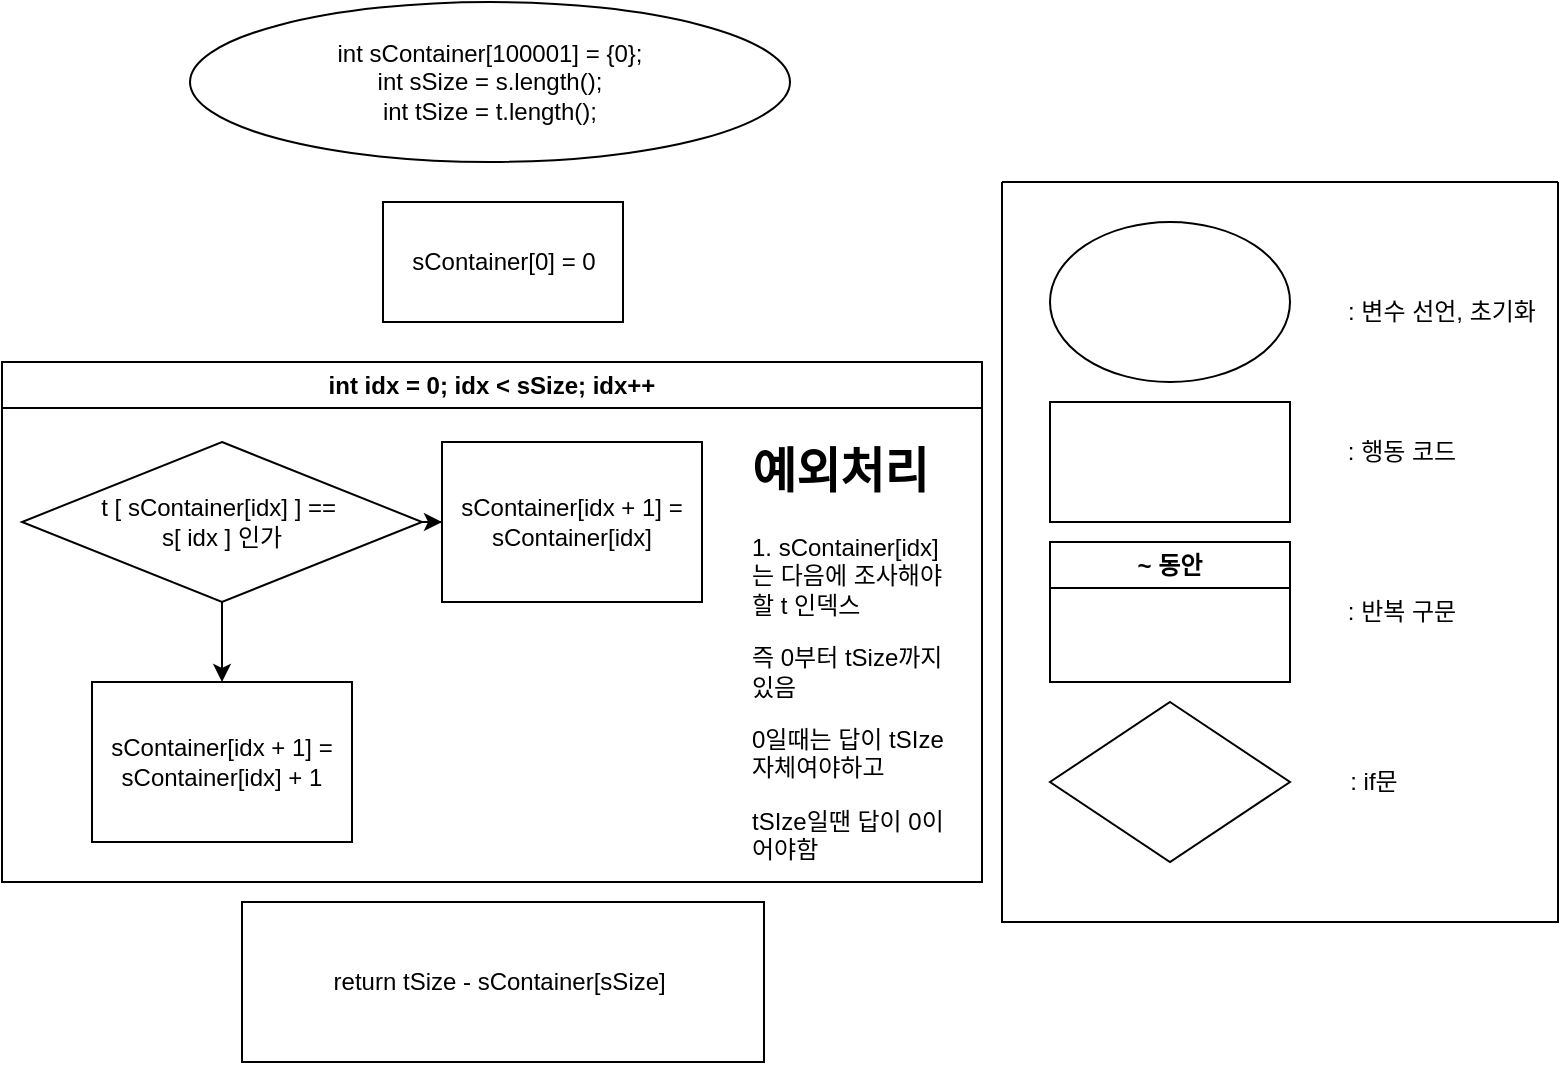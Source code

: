 <mxfile version="22.1.16" type="device">
  <diagram name="페이지-1" id="q2ky6d4KtpB4UNvNxjvY">
    <mxGraphModel dx="1180" dy="1882" grid="1" gridSize="10" guides="1" tooltips="1" connect="1" arrows="1" fold="1" page="1" pageScale="1" pageWidth="827" pageHeight="1169" math="0" shadow="0">
      <root>
        <mxCell id="0" />
        <mxCell id="1" parent="0" />
        <mxCell id="qRxtrvmeKJcCABAmvQDX-9" value="" style="swimlane;startSize=0;" vertex="1" parent="1">
          <mxGeometry x="520" y="-340" width="278" height="370" as="geometry" />
        </mxCell>
        <mxCell id="qRxtrvmeKJcCABAmvQDX-10" value="" style="ellipse;whiteSpace=wrap;html=1;" vertex="1" parent="qRxtrvmeKJcCABAmvQDX-9">
          <mxGeometry x="24" y="20" width="120" height="80" as="geometry" />
        </mxCell>
        <mxCell id="qRxtrvmeKJcCABAmvQDX-11" value=": 변수 선언, 초기화" style="text;html=1;align=center;verticalAlign=middle;whiteSpace=wrap;rounded=0;" vertex="1" parent="qRxtrvmeKJcCABAmvQDX-9">
          <mxGeometry x="170" y="50" width="100" height="30" as="geometry" />
        </mxCell>
        <mxCell id="qRxtrvmeKJcCABAmvQDX-12" value="" style="rounded=0;whiteSpace=wrap;html=1;" vertex="1" parent="qRxtrvmeKJcCABAmvQDX-9">
          <mxGeometry x="24" y="110" width="120" height="60" as="geometry" />
        </mxCell>
        <mxCell id="qRxtrvmeKJcCABAmvQDX-13" value=": 행동 코드" style="text;html=1;align=center;verticalAlign=middle;whiteSpace=wrap;rounded=0;" vertex="1" parent="qRxtrvmeKJcCABAmvQDX-9">
          <mxGeometry x="170" y="120" width="60" height="30" as="geometry" />
        </mxCell>
        <mxCell id="qRxtrvmeKJcCABAmvQDX-14" value="~ 동안" style="swimlane;whiteSpace=wrap;html=1;" vertex="1" parent="qRxtrvmeKJcCABAmvQDX-9">
          <mxGeometry x="24" y="180" width="120" height="70" as="geometry" />
        </mxCell>
        <mxCell id="qRxtrvmeKJcCABAmvQDX-15" value=": 반복 구문" style="text;html=1;align=center;verticalAlign=middle;whiteSpace=wrap;rounded=0;" vertex="1" parent="qRxtrvmeKJcCABAmvQDX-9">
          <mxGeometry x="170" y="200" width="60" height="30" as="geometry" />
        </mxCell>
        <mxCell id="qRxtrvmeKJcCABAmvQDX-16" value="" style="rhombus;whiteSpace=wrap;html=1;" vertex="1" parent="qRxtrvmeKJcCABAmvQDX-9">
          <mxGeometry x="24" y="260" width="120" height="80" as="geometry" />
        </mxCell>
        <mxCell id="qRxtrvmeKJcCABAmvQDX-17" value=": if문" style="text;html=1;align=center;verticalAlign=middle;whiteSpace=wrap;rounded=0;" vertex="1" parent="qRxtrvmeKJcCABAmvQDX-9">
          <mxGeometry x="156" y="285" width="60" height="30" as="geometry" />
        </mxCell>
        <mxCell id="qRxtrvmeKJcCABAmvQDX-18" value="int sContainer[100001] = {0};&lt;br&gt;int sSize = s.length();&lt;br&gt;int tSize = t.length();" style="ellipse;whiteSpace=wrap;html=1;" vertex="1" parent="1">
          <mxGeometry x="114" y="-430" width="300" height="80" as="geometry" />
        </mxCell>
        <mxCell id="qRxtrvmeKJcCABAmvQDX-20" value="int idx = 0; idx &amp;lt; sSize; idx++" style="swimlane;whiteSpace=wrap;html=1;" vertex="1" parent="1">
          <mxGeometry x="20" y="-250" width="490" height="260" as="geometry" />
        </mxCell>
        <mxCell id="qRxtrvmeKJcCABAmvQDX-25" value="" style="edgeStyle=orthogonalEdgeStyle;rounded=0;orthogonalLoop=1;jettySize=auto;html=1;" edge="1" parent="qRxtrvmeKJcCABAmvQDX-20" source="qRxtrvmeKJcCABAmvQDX-23" target="qRxtrvmeKJcCABAmvQDX-24">
          <mxGeometry relative="1" as="geometry" />
        </mxCell>
        <mxCell id="qRxtrvmeKJcCABAmvQDX-27" value="" style="edgeStyle=orthogonalEdgeStyle;rounded=0;orthogonalLoop=1;jettySize=auto;html=1;" edge="1" parent="qRxtrvmeKJcCABAmvQDX-20" source="qRxtrvmeKJcCABAmvQDX-23" target="qRxtrvmeKJcCABAmvQDX-26">
          <mxGeometry relative="1" as="geometry" />
        </mxCell>
        <mxCell id="qRxtrvmeKJcCABAmvQDX-23" value="t [ sContainer[idx] ] ==&amp;nbsp;&lt;br&gt;s[ idx ] 인가" style="rhombus;whiteSpace=wrap;html=1;" vertex="1" parent="qRxtrvmeKJcCABAmvQDX-20">
          <mxGeometry x="10" y="40" width="200" height="80" as="geometry" />
        </mxCell>
        <mxCell id="qRxtrvmeKJcCABAmvQDX-24" value="sContainer[idx + 1] = sContainer[idx] + 1" style="whiteSpace=wrap;html=1;rounded=0;" vertex="1" parent="qRxtrvmeKJcCABAmvQDX-20">
          <mxGeometry x="45" y="160" width="130" height="80" as="geometry" />
        </mxCell>
        <mxCell id="qRxtrvmeKJcCABAmvQDX-26" value="sContainer[idx + 1] = sContainer[idx]" style="whiteSpace=wrap;html=1;rounded=0;" vertex="1" parent="qRxtrvmeKJcCABAmvQDX-20">
          <mxGeometry x="220" y="40" width="130" height="80" as="geometry" />
        </mxCell>
        <mxCell id="qRxtrvmeKJcCABAmvQDX-21" value="&lt;h1&gt;예외처리&lt;/h1&gt;&lt;p&gt;1. sContainer[idx] 는 다음에 조사해야할 t 인덱스&lt;/p&gt;&lt;p&gt;즉 0부터 tSize까지 있음&lt;/p&gt;&lt;p&gt;0일때는 답이 tSIze 자체여야하고&lt;/p&gt;&lt;p&gt;tSIze일땐 답이 0이어야함&lt;/p&gt;" style="text;html=1;strokeColor=none;fillColor=none;spacing=5;spacingTop=-20;whiteSpace=wrap;overflow=hidden;rounded=0;" vertex="1" parent="1">
          <mxGeometry x="390" y="-215" width="110" height="215" as="geometry" />
        </mxCell>
        <mxCell id="qRxtrvmeKJcCABAmvQDX-28" value="return tSize - sContainer[sSize]&amp;nbsp;" style="whiteSpace=wrap;html=1;rounded=0;" vertex="1" parent="1">
          <mxGeometry x="140" y="20" width="261" height="80" as="geometry" />
        </mxCell>
        <mxCell id="qRxtrvmeKJcCABAmvQDX-29" value="sContainer[0] = 0" style="rounded=0;whiteSpace=wrap;html=1;" vertex="1" parent="1">
          <mxGeometry x="210.5" y="-330" width="120" height="60" as="geometry" />
        </mxCell>
      </root>
    </mxGraphModel>
  </diagram>
</mxfile>
